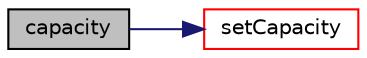 digraph "capacity"
{
  bgcolor="transparent";
  edge [fontname="Helvetica",fontsize="10",labelfontname="Helvetica",labelfontsize="10"];
  node [fontname="Helvetica",fontsize="10",shape=record];
  rankdir="LR";
  Node1 [label="capacity",height=0.2,width=0.4,color="black", fillcolor="grey75", style="filled", fontcolor="black"];
  Node1 -> Node2 [color="midnightblue",fontsize="10",style="solid",fontname="Helvetica"];
  Node2 [label="setCapacity",height=0.2,width=0.4,color="red",URL="$a00601.html#a3769bf93f15609625d62b693c566bcd1",tooltip="Alter the size of the underlying storage. "];
}
